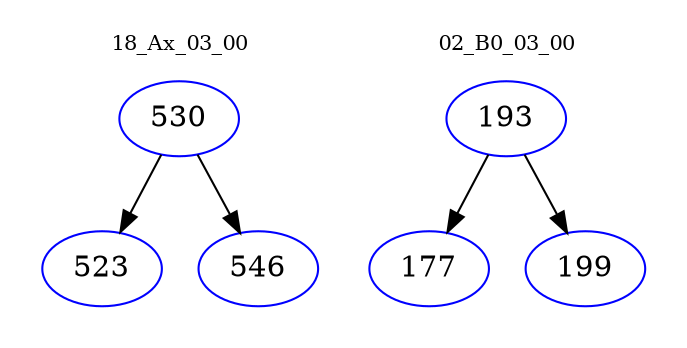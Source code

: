 digraph{
subgraph cluster_0 {
color = white
label = "18_Ax_03_00";
fontsize=10;
T0_530 [label="530", color="blue"]
T0_530 -> T0_523 [color="black"]
T0_523 [label="523", color="blue"]
T0_530 -> T0_546 [color="black"]
T0_546 [label="546", color="blue"]
}
subgraph cluster_1 {
color = white
label = "02_B0_03_00";
fontsize=10;
T1_193 [label="193", color="blue"]
T1_193 -> T1_177 [color="black"]
T1_177 [label="177", color="blue"]
T1_193 -> T1_199 [color="black"]
T1_199 [label="199", color="blue"]
}
}
